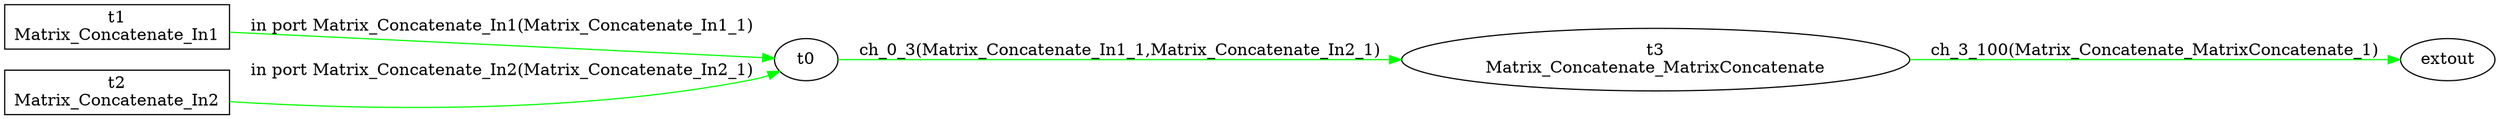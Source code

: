 digraph csp {
	graph [rankdir=LR];
	Matrix_Concatenate_MatrixConcatenate	 [label="t3\nMatrix_Concatenate_MatrixConcatenate"];
	t0 -> Matrix_Concatenate_MatrixConcatenate	 [color=green,
		label="ch_0_3(Matrix_Concatenate_In1_1,Matrix_Concatenate_In2_1)"];
	extout	 [label=extout];
	Matrix_Concatenate_In1	 [label="t1\nMatrix_Concatenate_In1",
		shape=box];
	Matrix_Concatenate_In1 -> t0	 [color=green,
		label="in port Matrix_Concatenate_In1(Matrix_Concatenate_In1_1)"];
	Matrix_Concatenate_In2	 [label="t2\nMatrix_Concatenate_In2",
		shape=box];
	Matrix_Concatenate_In2 -> t0	 [color=green,
		label="in port Matrix_Concatenate_In2(Matrix_Concatenate_In2_1)"];
	Matrix_Concatenate_MatrixConcatenate -> extout	 [color=green,
		label="ch_3_100(Matrix_Concatenate_MatrixConcatenate_1)"];
}
